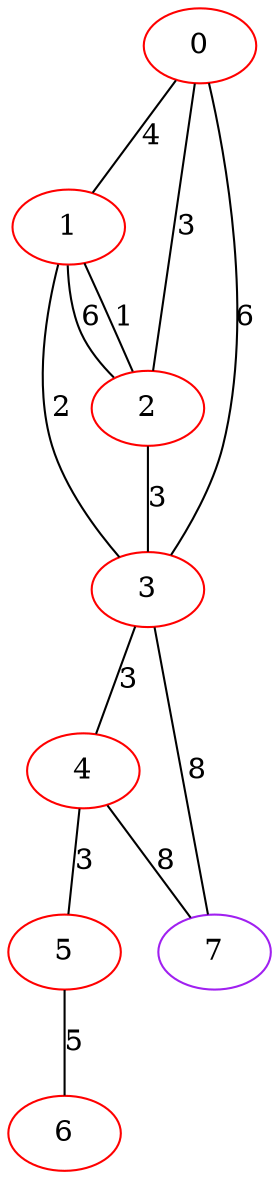 graph "" {
0 [color=red, weight=1];
1 [color=red, weight=1];
2 [color=red, weight=1];
3 [color=red, weight=1];
4 [color=red, weight=1];
5 [color=red, weight=1];
6 [color=red, weight=1];
7 [color=purple, weight=4];
0 -- 1  [key=0, label=4];
0 -- 2  [key=0, label=3];
0 -- 3  [key=0, label=6];
1 -- 2  [key=0, label=6];
1 -- 2  [key=1, label=1];
1 -- 3  [key=0, label=2];
2 -- 3  [key=0, label=3];
3 -- 4  [key=0, label=3];
3 -- 7  [key=0, label=8];
4 -- 5  [key=0, label=3];
4 -- 7  [key=0, label=8];
5 -- 6  [key=0, label=5];
}
